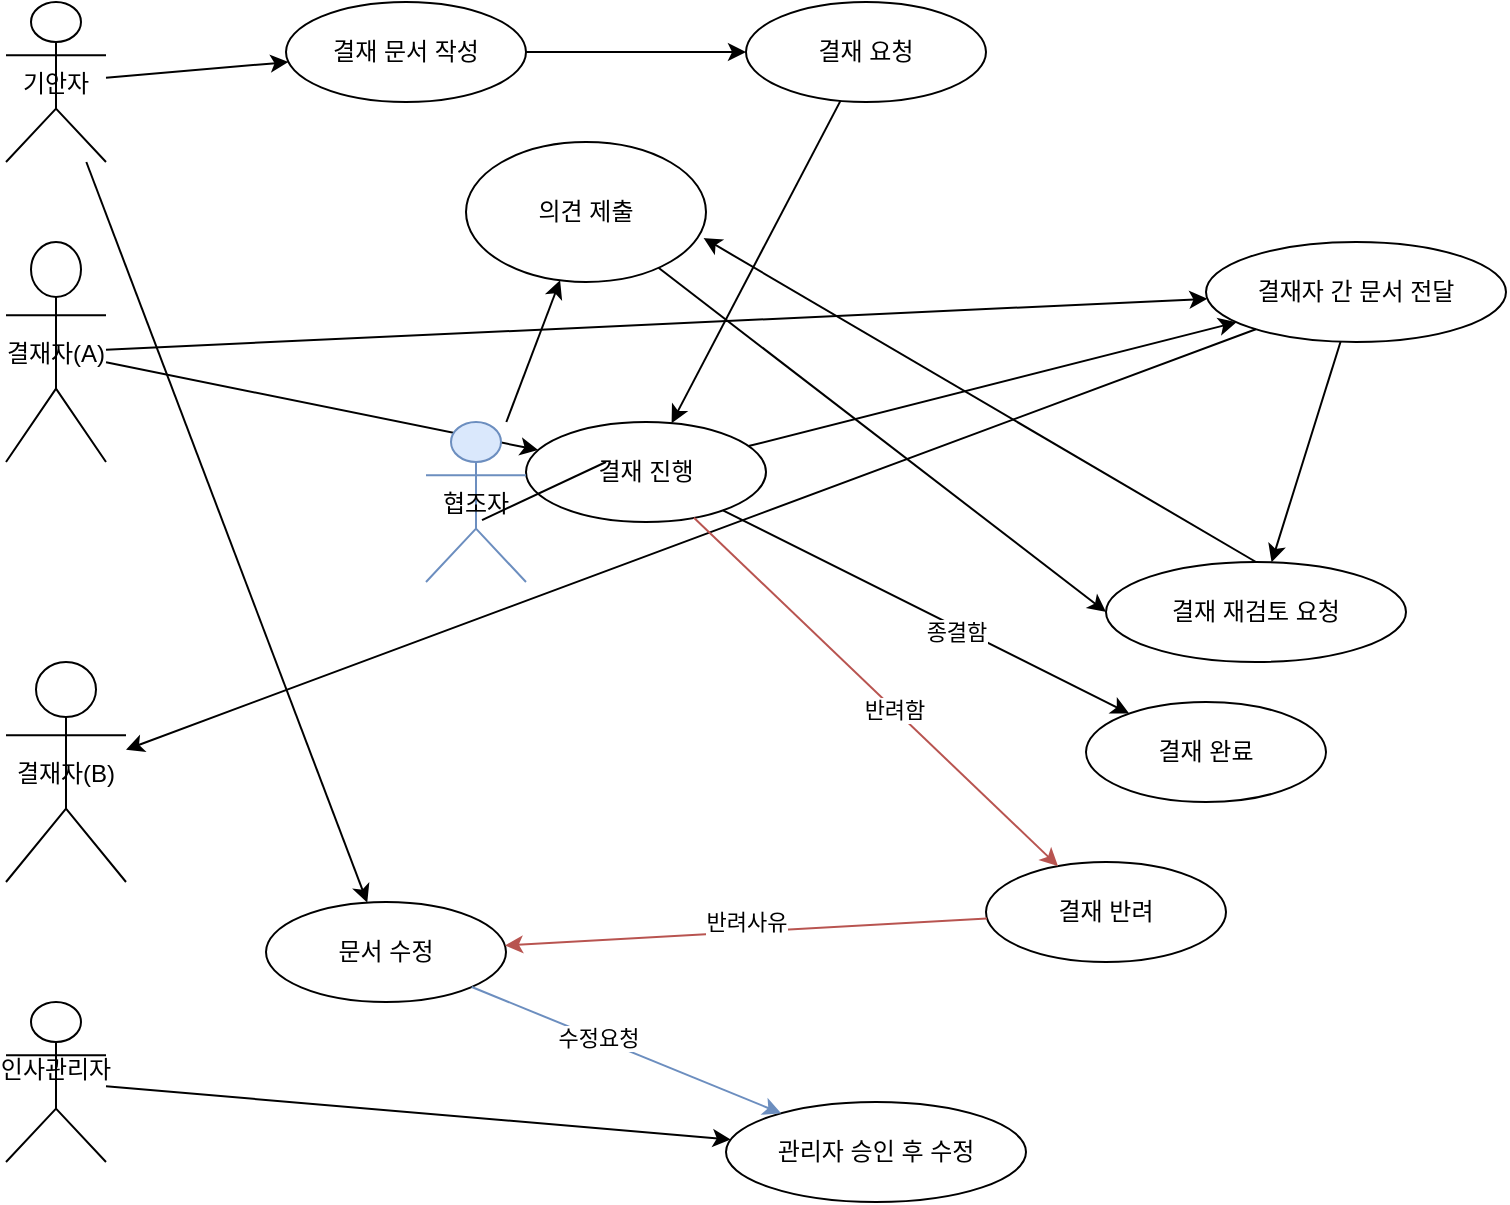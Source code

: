 <mxfile version="26.0.16">
  <diagram id="유스케이스-다이어그램" name="페이지-1">
    <mxGraphModel dx="1434" dy="746" grid="1" gridSize="10" guides="1" tooltips="1" connect="1" arrows="1" fold="1" page="1" pageScale="1" pageWidth="827" pageHeight="1169" math="0" shadow="0">
      <root>
        <mxCell id="0" />
        <mxCell id="1" parent="0" />
        <mxCell id="actor1" value="기안자" style="shape=umlActor;" parent="1" vertex="1">
          <mxGeometry x="10" y="100" width="50" height="80" as="geometry" />
        </mxCell>
        <mxCell id="actor2" value="결재자(A)" style="shape=umlActor;" parent="1" vertex="1">
          <mxGeometry x="10" y="220" width="50" height="110" as="geometry" />
        </mxCell>
        <mxCell id="actor3" value="결재자(B)" style="shape=umlActor;" parent="1" vertex="1">
          <mxGeometry x="10" y="430" width="60" height="110" as="geometry" />
        </mxCell>
        <mxCell id="actor4" value="인사관리자&#xa;" style="shape=umlActor;" parent="1" vertex="1">
          <mxGeometry x="10" y="600" width="50" height="80" as="geometry" />
        </mxCell>
        <mxCell id="uc1" value="결재 문서 작성" style="ellipse;whiteSpace=wrap;html=1;" parent="1" vertex="1">
          <mxGeometry x="150" y="100" width="120" height="50" as="geometry" />
        </mxCell>
        <mxCell id="line1" parent="1" source="actor1" target="uc1" edge="1">
          <mxGeometry relative="1" as="geometry" />
        </mxCell>
        <mxCell id="uc2" value="결재 요청" style="ellipse;whiteSpace=wrap;html=1;" parent="1" vertex="1">
          <mxGeometry x="380" y="100" width="120" height="50" as="geometry" />
        </mxCell>
        <mxCell id="line2" parent="1" source="uc1" target="uc2" edge="1">
          <mxGeometry relative="1" as="geometry" />
        </mxCell>
        <mxCell id="uc3" value="결재 진행" style="ellipse;whiteSpace=wrap;html=1;" parent="1" vertex="1">
          <mxGeometry x="270" y="310" width="120" height="50" as="geometry" />
        </mxCell>
        <mxCell id="line3" parent="1" source="uc2" target="uc3" edge="1">
          <mxGeometry relative="1" as="geometry" />
        </mxCell>
        <mxCell id="line4" parent="1" source="actor2" target="uc3" edge="1">
          <mxGeometry relative="1" as="geometry" />
        </mxCell>
        <mxCell id="uc4" value="결재자 간 문서 전달" style="ellipse;whiteSpace=wrap;html=1;" parent="1" vertex="1">
          <mxGeometry x="610" y="220" width="150" height="50" as="geometry" />
        </mxCell>
        <mxCell id="line5" parent="1" source="uc3" target="uc4" edge="1">
          <mxGeometry relative="1" as="geometry" />
        </mxCell>
        <mxCell id="line6" parent="1" source="actor2" target="uc4" edge="1">
          <mxGeometry relative="1" as="geometry" />
        </mxCell>
        <mxCell id="line7" parent="1" source="uc4" target="actor3" edge="1">
          <mxGeometry relative="1" as="geometry" />
        </mxCell>
        <mxCell id="uc5" value="결재 재검토 요청" style="ellipse;whiteSpace=wrap;html=1;" parent="1" vertex="1">
          <mxGeometry x="560" y="380" width="150" height="50" as="geometry" />
        </mxCell>
        <mxCell id="line8" parent="1" source="uc4" target="uc5" edge="1">
          <mxGeometry relative="1" as="geometry" />
        </mxCell>
        <mxCell id="uc6" value="결재 완료" style="ellipse;whiteSpace=wrap;html=1;" parent="1" vertex="1">
          <mxGeometry x="550" y="450" width="120" height="50" as="geometry" />
        </mxCell>
        <mxCell id="line9" parent="1" source="uc3" target="uc6" edge="1">
          <mxGeometry relative="1" as="geometry" />
        </mxCell>
        <mxCell id="NACkWsATf_4lM5upRIxa-4" value="종결함" style="edgeLabel;html=1;align=center;verticalAlign=middle;resizable=0;points=[];" parent="line9" vertex="1" connectable="0">
          <mxGeometry x="0.157" y="-2" relative="1" as="geometry">
            <mxPoint as="offset" />
          </mxGeometry>
        </mxCell>
        <mxCell id="uc7" value="결재 반려" style="ellipse;whiteSpace=wrap;html=1;" parent="1" vertex="1">
          <mxGeometry x="500" y="530" width="120" height="50" as="geometry" />
        </mxCell>
        <mxCell id="line10" style="fillColor=#f8cecc;strokeColor=#b85450;" parent="1" source="uc3" target="uc7" edge="1">
          <mxGeometry relative="1" as="geometry" />
        </mxCell>
        <mxCell id="NACkWsATf_4lM5upRIxa-3" value="반려함" style="edgeLabel;html=1;align=center;verticalAlign=middle;resizable=0;points=[];" parent="line10" vertex="1" connectable="0">
          <mxGeometry x="0.099" relative="1" as="geometry">
            <mxPoint as="offset" />
          </mxGeometry>
        </mxCell>
        <mxCell id="uc8" value="문서 수정" style="ellipse;whiteSpace=wrap;html=1;" parent="1" vertex="1">
          <mxGeometry x="140" y="550" width="120" height="50" as="geometry" />
        </mxCell>
        <mxCell id="line11" parent="1" source="actor1" target="uc8" edge="1">
          <mxGeometry relative="1" as="geometry" />
        </mxCell>
        <mxCell id="line12" style="fillColor=#f8cecc;strokeColor=#b85450;" parent="1" source="uc7" target="uc8" edge="1">
          <mxGeometry relative="1" as="geometry" />
        </mxCell>
        <mxCell id="NACkWsATf_4lM5upRIxa-1" value="반려사유" style="edgeLabel;html=1;align=center;verticalAlign=middle;resizable=0;points=[];" parent="line12" vertex="1" connectable="0">
          <mxGeometry x="0.027" y="5" relative="1" as="geometry">
            <mxPoint x="3" y="-10" as="offset" />
          </mxGeometry>
        </mxCell>
        <mxCell id="uc9" value="관리자 승인 후 수정" style="ellipse;whiteSpace=wrap;html=1;" parent="1" vertex="1">
          <mxGeometry x="370" y="650" width="150" height="50" as="geometry" />
        </mxCell>
        <mxCell id="line13" style="fillColor=#dae8fc;strokeColor=#6c8ebf;" parent="1" source="uc8" target="uc9" edge="1">
          <mxGeometry relative="1" as="geometry" />
        </mxCell>
        <mxCell id="NACkWsATf_4lM5upRIxa-2" value="수정요청" style="edgeLabel;html=1;align=center;verticalAlign=middle;resizable=0;points=[];" parent="line13" vertex="1" connectable="0">
          <mxGeometry x="-0.185" relative="1" as="geometry">
            <mxPoint as="offset" />
          </mxGeometry>
        </mxCell>
        <mxCell id="line14" parent="1" source="actor4" target="uc9" edge="1">
          <mxGeometry relative="1" as="geometry" />
        </mxCell>
        <mxCell id="NACkWsATf_4lM5upRIxa-5" value="협조자" style="shape=umlActor;fillColor=#dae8fc;strokeColor=#6c8ebf;" parent="1" vertex="1">
          <mxGeometry x="220" y="310" width="50" height="80" as="geometry" />
        </mxCell>
        <mxCell id="NACkWsATf_4lM5upRIxa-6" value="의견 제출" style="ellipse;whiteSpace=wrap;html=1;" parent="1" vertex="1">
          <mxGeometry x="240" y="170" width="120" height="70" as="geometry" />
        </mxCell>
        <mxCell id="NACkWsATf_4lM5upRIxa-8" value="" style="endArrow=classic;html=1;rounded=0;exitX=0.5;exitY=0;exitDx=0;exitDy=0;entryX=0.99;entryY=0.686;entryDx=0;entryDy=0;entryPerimeter=0;" parent="1" source="uc5" target="NACkWsATf_4lM5upRIxa-6" edge="1">
          <mxGeometry width="50" height="50" relative="1" as="geometry">
            <mxPoint x="560" y="340" as="sourcePoint" />
            <mxPoint x="610" y="290" as="targetPoint" />
          </mxGeometry>
        </mxCell>
        <mxCell id="NACkWsATf_4lM5upRIxa-9" value="" style="endArrow=classic;html=1;rounded=0;" parent="1" source="NACkWsATf_4lM5upRIxa-5" target="NACkWsATf_4lM5upRIxa-6" edge="1">
          <mxGeometry width="50" height="50" relative="1" as="geometry">
            <mxPoint x="100" y="360" as="sourcePoint" />
            <mxPoint x="150" y="310" as="targetPoint" />
          </mxGeometry>
        </mxCell>
        <mxCell id="NACkWsATf_4lM5upRIxa-10" value="" style="endArrow=classic;html=1;rounded=0;entryX=0;entryY=0.5;entryDx=0;entryDy=0;" parent="1" source="NACkWsATf_4lM5upRIxa-6" target="uc5" edge="1">
          <mxGeometry width="50" height="50" relative="1" as="geometry">
            <mxPoint x="400" y="300" as="sourcePoint" />
            <mxPoint x="450" y="250" as="targetPoint" />
          </mxGeometry>
        </mxCell>
        <mxCell id="hyIFtBysSQ-iueJfZI30-4" value="" style="endArrow=none;html=1;rounded=0;exitX=0.56;exitY=0.613;exitDx=0;exitDy=0;exitPerimeter=0;" edge="1" parent="1" source="NACkWsATf_4lM5upRIxa-5">
          <mxGeometry width="50" height="50" relative="1" as="geometry">
            <mxPoint x="260" y="380" as="sourcePoint" />
            <mxPoint x="310" y="330" as="targetPoint" />
          </mxGeometry>
        </mxCell>
      </root>
    </mxGraphModel>
  </diagram>
</mxfile>
